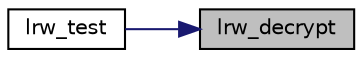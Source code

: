 digraph "lrw_decrypt"
{
 // LATEX_PDF_SIZE
  edge [fontname="Helvetica",fontsize="10",labelfontname="Helvetica",labelfontsize="10"];
  node [fontname="Helvetica",fontsize="10",shape=record];
  rankdir="RL";
  Node7 [label="lrw_decrypt",height=0.2,width=0.4,color="black", fillcolor="grey75", style="filled", fontcolor="black",tooltip="LRW decrypt blocks."];
  Node7 -> Node8 [dir="back",color="midnightblue",fontsize="10",style="solid",fontname="Helvetica"];
  Node8 [label="lrw_test",height=0.2,width=0.4,color="black", fillcolor="white", style="filled",URL="$lrw__test_8c.html#af231a49d74f9fa4e43f5fd68439979c3",tooltip="Test LRW against specs."];
}

